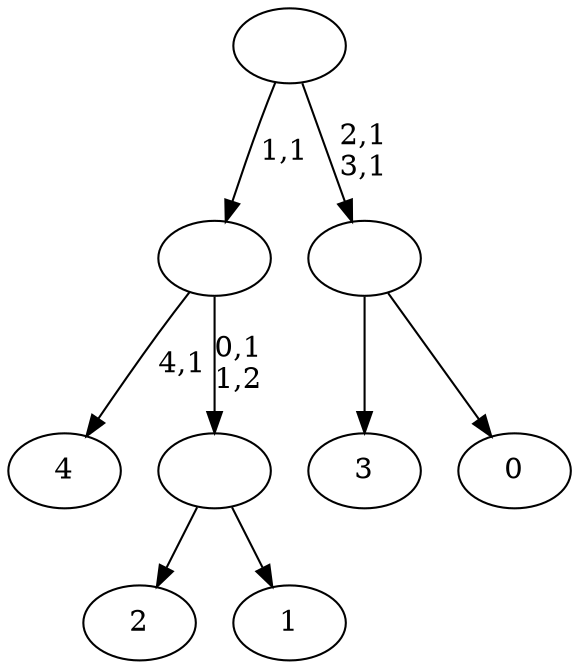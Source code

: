 digraph T {
	10 [label="4"]
	8 [label="3"]
	7 [label="2"]
	6 [label="1"]
	5 [label=""]
	4 [label=""]
	3 [label="0"]
	2 [label=""]
	0 [label=""]
	5 -> 7 [label=""]
	5 -> 6 [label=""]
	4 -> 10 [label="4,1"]
	4 -> 5 [label="0,1\n1,2"]
	2 -> 8 [label=""]
	2 -> 3 [label=""]
	0 -> 2 [label="2,1\n3,1"]
	0 -> 4 [label="1,1"]
}

